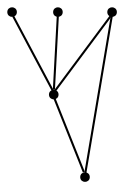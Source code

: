 graph {
  node [shape=point,comment="{\"directed\":false,\"doi\":\"10.1007/978-3-030-04414-5_11\",\"figure\":\"4 (1)\"}"]

  v0 [pos="1010.2870097353832,370.4013573486924"]
  v1 [pos="972.4746976528754,219.14803313080893"]
  v2 [pos="896.8470371409147,294.77753283811336"]
  v3 [pos="783.4039646110832,294.7735268168954"]
  v4 [pos="821.2183433171664,370.4013573486924"]

  v0 -- v2 [id="-1",pos="1010.2870097353832,370.4013573486924 934.6614158469977,294.7735268168954 934.6614158469977,294.7735268168954 934.6614158469977,294.7735268168954 896.8470371409147,294.77753283811336 896.8470371409147,294.77753283811336 896.8470371409147,294.77753283811336"]
  v3 -- v2 [id="-2",pos="783.4039646110832,294.7735268168954 896.8470371409147,294.77753283811336 896.8470371409147,294.77753283811336 896.8470371409147,294.77753283811336"]
  v4 -- v2 [id="-3",pos="821.2183433171664,370.4013573486924 859.0326584348317,332.591638866927 859.0326584348317,332.591638866927 859.0326584348317,332.591638866927 896.8470371409147,294.77753283811336 896.8470371409147,294.77753283811336 896.8470371409147,294.77753283811336"]
  v2 -- v1 [id="-5",pos="896.8470371409147,294.77753283811336 972.4746976528754,219.14803313080893 972.4746976528754,219.14803313080893 972.4746976528754,219.14803313080893"]
  v3 -- v1 [id="-7",pos="783.4039646110832,294.7735268168954 836.9875078452341,234.91889612959278 836.9875078452341,234.91889612959278 836.9875078452341,234.91889612959278 972.4746976528754,219.14803313080893 972.4746976528754,219.14803313080893 972.4746976528754,219.14803313080893"]
}